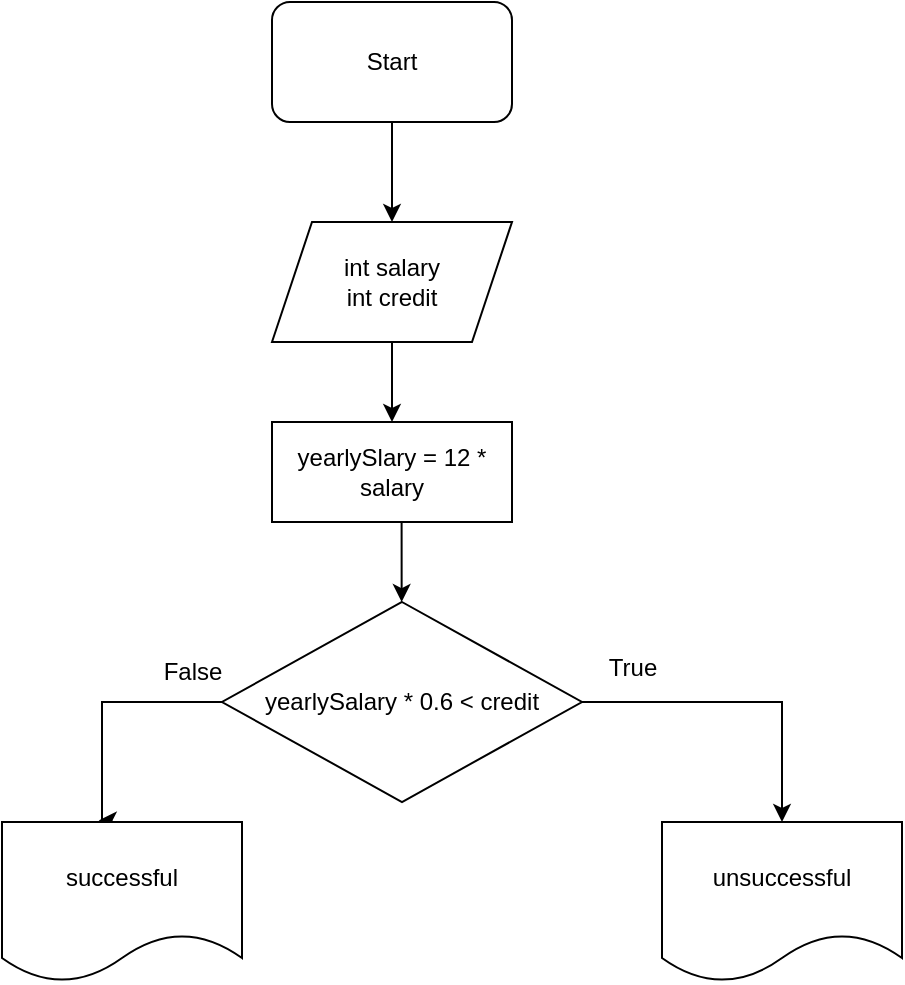 <mxfile version="24.7.17">
  <diagram name="Page-1" id="yjpt2bn9am510HvSyBFy">
    <mxGraphModel dx="1195" dy="650" grid="1" gridSize="10" guides="1" tooltips="1" connect="1" arrows="1" fold="1" page="1" pageScale="1" pageWidth="850" pageHeight="1100" math="0" shadow="0">
      <root>
        <mxCell id="0" />
        <mxCell id="1" parent="0" />
        <mxCell id="V9rgs4aw34ED6E-Rs0Sx-21" style="edgeStyle=orthogonalEdgeStyle;rounded=0;orthogonalLoop=1;jettySize=auto;html=1;" edge="1" parent="1" source="V9rgs4aw34ED6E-Rs0Sx-1" target="V9rgs4aw34ED6E-Rs0Sx-2">
          <mxGeometry relative="1" as="geometry" />
        </mxCell>
        <mxCell id="V9rgs4aw34ED6E-Rs0Sx-1" value="Start" style="rounded=1;whiteSpace=wrap;html=1;" vertex="1" parent="1">
          <mxGeometry x="365" y="70" width="120" height="60" as="geometry" />
        </mxCell>
        <mxCell id="V9rgs4aw34ED6E-Rs0Sx-20" style="edgeStyle=orthogonalEdgeStyle;rounded=0;orthogonalLoop=1;jettySize=auto;html=1;" edge="1" parent="1" source="V9rgs4aw34ED6E-Rs0Sx-2" target="V9rgs4aw34ED6E-Rs0Sx-6">
          <mxGeometry relative="1" as="geometry" />
        </mxCell>
        <mxCell id="V9rgs4aw34ED6E-Rs0Sx-2" value="int salary&lt;div&gt;int credit&lt;/div&gt;" style="shape=parallelogram;perimeter=parallelogramPerimeter;whiteSpace=wrap;html=1;fixedSize=1;" vertex="1" parent="1">
          <mxGeometry x="365" y="180" width="120" height="60" as="geometry" />
        </mxCell>
        <mxCell id="V9rgs4aw34ED6E-Rs0Sx-12" style="edgeStyle=orthogonalEdgeStyle;rounded=0;orthogonalLoop=1;jettySize=auto;html=1;entryX=0.5;entryY=0;entryDx=0;entryDy=0;" edge="1" parent="1" source="V9rgs4aw34ED6E-Rs0Sx-5" target="V9rgs4aw34ED6E-Rs0Sx-22">
          <mxGeometry relative="1" as="geometry">
            <mxPoint x="610" y="460" as="targetPoint" />
          </mxGeometry>
        </mxCell>
        <mxCell id="V9rgs4aw34ED6E-Rs0Sx-15" style="edgeStyle=orthogonalEdgeStyle;rounded=0;orthogonalLoop=1;jettySize=auto;html=1;entryX=0.403;entryY=-0.01;entryDx=0;entryDy=0;entryPerimeter=0;" edge="1" parent="1" source="V9rgs4aw34ED6E-Rs0Sx-5" target="V9rgs4aw34ED6E-Rs0Sx-9">
          <mxGeometry relative="1" as="geometry">
            <mxPoint x="280" y="460" as="targetPoint" />
            <Array as="points">
              <mxPoint x="280" y="420" />
              <mxPoint x="280" y="479" />
            </Array>
          </mxGeometry>
        </mxCell>
        <mxCell id="V9rgs4aw34ED6E-Rs0Sx-5" value="yearlySalary * 0.6 &amp;lt; credit" style="rhombus;whiteSpace=wrap;html=1;" vertex="1" parent="1">
          <mxGeometry x="340" y="370" width="180" height="100" as="geometry" />
        </mxCell>
        <mxCell id="V9rgs4aw34ED6E-Rs0Sx-19" style="edgeStyle=orthogonalEdgeStyle;rounded=0;orthogonalLoop=1;jettySize=auto;html=1;" edge="1" parent="1">
          <mxGeometry relative="1" as="geometry">
            <mxPoint x="429.83" y="322" as="sourcePoint" />
            <mxPoint x="429.83" y="370.004" as="targetPoint" />
            <Array as="points">
              <mxPoint x="429.83" y="324" />
            </Array>
          </mxGeometry>
        </mxCell>
        <mxCell id="V9rgs4aw34ED6E-Rs0Sx-6" value="yearlySlary = 12 * salary" style="rounded=0;whiteSpace=wrap;html=1;" vertex="1" parent="1">
          <mxGeometry x="365" y="280" width="120" height="50" as="geometry" />
        </mxCell>
        <mxCell id="V9rgs4aw34ED6E-Rs0Sx-9" value="successful" style="shape=document;whiteSpace=wrap;html=1;boundedLbl=1;" vertex="1" parent="1">
          <mxGeometry x="230" y="480" width="120" height="80" as="geometry" />
        </mxCell>
        <mxCell id="V9rgs4aw34ED6E-Rs0Sx-17" value="False" style="text;html=1;align=center;verticalAlign=middle;resizable=0;points=[];autosize=1;strokeColor=none;fillColor=none;" vertex="1" parent="1">
          <mxGeometry x="300" y="390" width="50" height="30" as="geometry" />
        </mxCell>
        <mxCell id="V9rgs4aw34ED6E-Rs0Sx-18" value="True" style="text;html=1;align=center;verticalAlign=middle;resizable=0;points=[];autosize=1;strokeColor=none;fillColor=none;" vertex="1" parent="1">
          <mxGeometry x="520" y="388" width="50" height="30" as="geometry" />
        </mxCell>
        <mxCell id="V9rgs4aw34ED6E-Rs0Sx-22" value="unsuccessful" style="shape=document;whiteSpace=wrap;html=1;boundedLbl=1;" vertex="1" parent="1">
          <mxGeometry x="560" y="480" width="120" height="80" as="geometry" />
        </mxCell>
      </root>
    </mxGraphModel>
  </diagram>
</mxfile>
